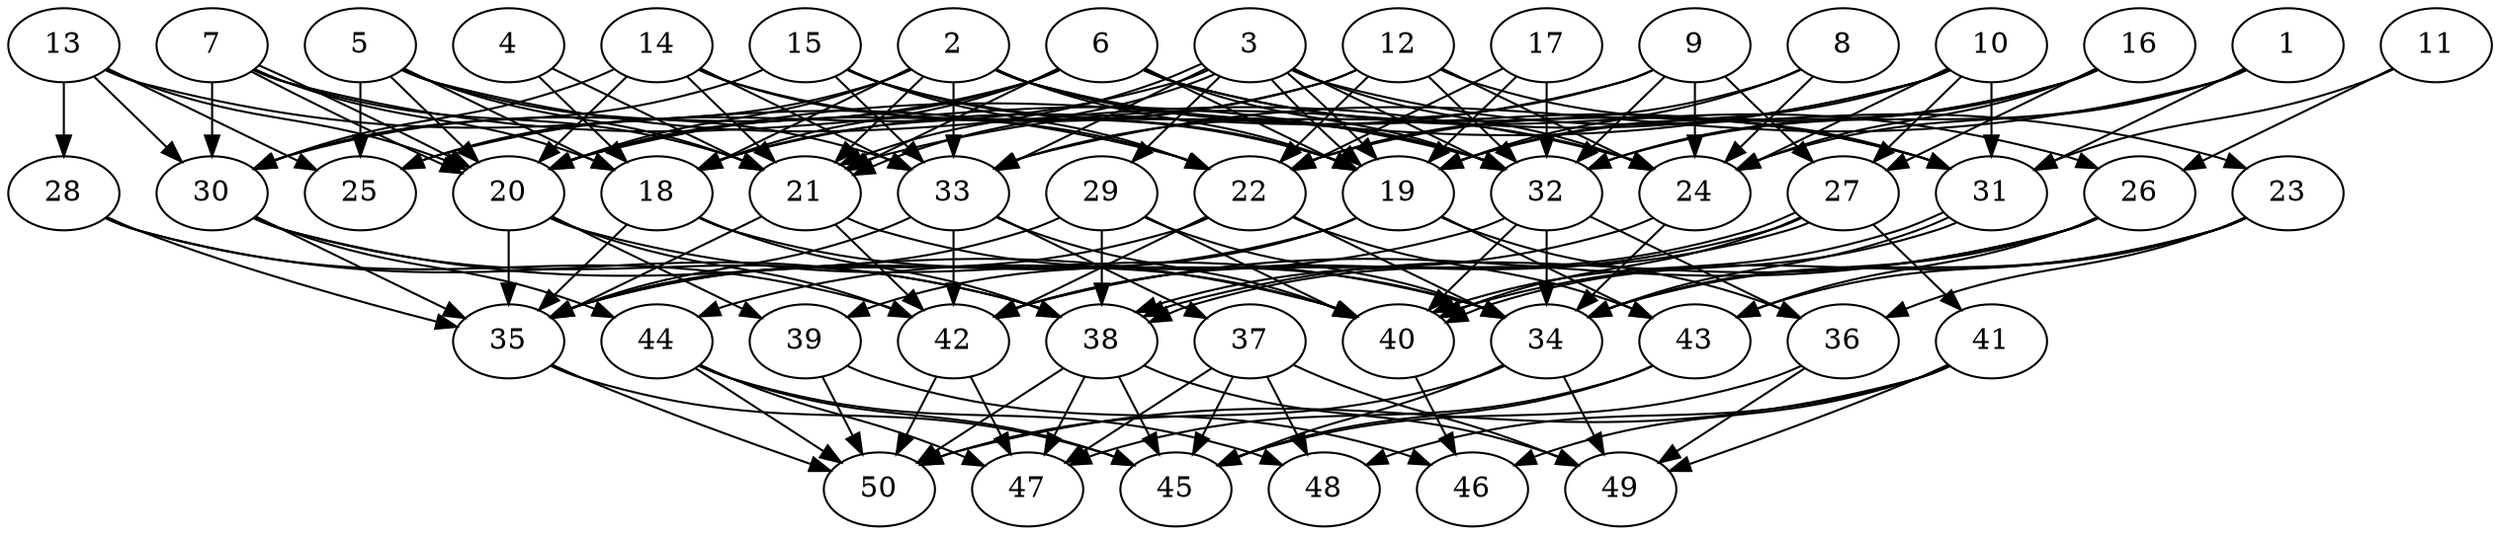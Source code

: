 // DAG automatically generated by daggen at Thu Oct  3 14:07:57 2019
// ./daggen --dot -n 50 --ccr 0.3 --fat 0.7 --regular 0.7 --density 0.6 --mindata 5242880 --maxdata 52428800 
digraph G {
  1 [size="127593813", alpha="0.18", expect_size="38278144"] 
  1 -> 24 [size ="38278144"]
  1 -> 31 [size ="38278144"]
  1 -> 32 [size ="38278144"]
  1 -> 33 [size ="38278144"]
  2 [size="93440000", alpha="0.08", expect_size="28032000"] 
  2 -> 18 [size ="28032000"]
  2 -> 19 [size ="28032000"]
  2 -> 20 [size ="28032000"]
  2 -> 21 [size ="28032000"]
  2 -> 24 [size ="28032000"]
  2 -> 25 [size ="28032000"]
  2 -> 31 [size ="28032000"]
  2 -> 32 [size ="28032000"]
  2 -> 33 [size ="28032000"]
  3 [size="71437653", alpha="0.07", expect_size="21431296"] 
  3 -> 19 [size ="21431296"]
  3 -> 19 [size ="21431296"]
  3 -> 21 [size ="21431296"]
  3 -> 21 [size ="21431296"]
  3 -> 23 [size ="21431296"]
  3 -> 24 [size ="21431296"]
  3 -> 25 [size ="21431296"]
  3 -> 29 [size ="21431296"]
  3 -> 32 [size ="21431296"]
  3 -> 33 [size ="21431296"]
  4 [size="84578987", alpha="0.13", expect_size="25373696"] 
  4 -> 18 [size ="25373696"]
  4 -> 21 [size ="25373696"]
  5 [size="127300267", alpha="0.20", expect_size="38190080"] 
  5 -> 18 [size ="38190080"]
  5 -> 20 [size ="38190080"]
  5 -> 21 [size ="38190080"]
  5 -> 24 [size ="38190080"]
  5 -> 25 [size ="38190080"]
  5 -> 33 [size ="38190080"]
  6 [size="18636800", alpha="0.03", expect_size="5591040"] 
  6 -> 18 [size ="5591040"]
  6 -> 19 [size ="5591040"]
  6 -> 20 [size ="5591040"]
  6 -> 21 [size ="5591040"]
  6 -> 26 [size ="5591040"]
  6 -> 30 [size ="5591040"]
  6 -> 31 [size ="5591040"]
  6 -> 32 [size ="5591040"]
  7 [size="111974400", alpha="0.20", expect_size="33592320"] 
  7 -> 18 [size ="33592320"]
  7 -> 20 [size ="33592320"]
  7 -> 20 [size ="33592320"]
  7 -> 21 [size ="33592320"]
  7 -> 30 [size ="33592320"]
  7 -> 32 [size ="33592320"]
  8 [size="89627307", alpha="0.15", expect_size="26888192"] 
  8 -> 19 [size ="26888192"]
  8 -> 22 [size ="26888192"]
  8 -> 24 [size ="26888192"]
  9 [size="73598293", alpha="0.02", expect_size="22079488"] 
  9 -> 18 [size ="22079488"]
  9 -> 24 [size ="22079488"]
  9 -> 27 [size ="22079488"]
  9 -> 32 [size ="22079488"]
  9 -> 33 [size ="22079488"]
  10 [size="31491413", alpha="0.04", expect_size="9447424"] 
  10 -> 19 [size ="9447424"]
  10 -> 20 [size ="9447424"]
  10 -> 21 [size ="9447424"]
  10 -> 24 [size ="9447424"]
  10 -> 27 [size ="9447424"]
  10 -> 31 [size ="9447424"]
  11 [size="62238720", alpha="0.20", expect_size="18671616"] 
  11 -> 26 [size ="18671616"]
  11 -> 31 [size ="18671616"]
  12 [size="48390827", alpha="0.12", expect_size="14517248"] 
  12 -> 18 [size ="14517248"]
  12 -> 20 [size ="14517248"]
  12 -> 22 [size ="14517248"]
  12 -> 24 [size ="14517248"]
  12 -> 31 [size ="14517248"]
  12 -> 32 [size ="14517248"]
  13 [size="111650133", alpha="0.14", expect_size="33495040"] 
  13 -> 20 [size ="33495040"]
  13 -> 22 [size ="33495040"]
  13 -> 25 [size ="33495040"]
  13 -> 28 [size ="33495040"]
  13 -> 30 [size ="33495040"]
  14 [size="163580587", alpha="0.11", expect_size="49074176"] 
  14 -> 19 [size ="49074176"]
  14 -> 20 [size ="49074176"]
  14 -> 21 [size ="49074176"]
  14 -> 22 [size ="49074176"]
  14 -> 30 [size ="49074176"]
  14 -> 33 [size ="49074176"]
  15 [size="106461867", alpha="0.11", expect_size="31938560"] 
  15 -> 19 [size ="31938560"]
  15 -> 22 [size ="31938560"]
  15 -> 30 [size ="31938560"]
  15 -> 32 [size ="31938560"]
  15 -> 33 [size ="31938560"]
  16 [size="105400320", alpha="0.01", expect_size="31620096"] 
  16 -> 19 [size ="31620096"]
  16 -> 22 [size ="31620096"]
  16 -> 24 [size ="31620096"]
  16 -> 27 [size ="31620096"]
  16 -> 32 [size ="31620096"]
  17 [size="127897600", alpha="0.02", expect_size="38369280"] 
  17 -> 19 [size ="38369280"]
  17 -> 22 [size ="38369280"]
  17 -> 32 [size ="38369280"]
  18 [size="127023787", alpha="0.20", expect_size="38107136"] 
  18 -> 35 [size ="38107136"]
  18 -> 38 [size ="38107136"]
  18 -> 40 [size ="38107136"]
  19 [size="84715520", alpha="0.17", expect_size="25414656"] 
  19 -> 35 [size ="25414656"]
  19 -> 36 [size ="25414656"]
  19 -> 39 [size ="25414656"]
  19 -> 43 [size ="25414656"]
  20 [size="99331413", alpha="0.07", expect_size="29799424"] 
  20 -> 34 [size ="29799424"]
  20 -> 35 [size ="29799424"]
  20 -> 39 [size ="29799424"]
  20 -> 42 [size ="29799424"]
  21 [size="134406827", alpha="0.12", expect_size="40322048"] 
  21 -> 34 [size ="40322048"]
  21 -> 35 [size ="40322048"]
  21 -> 42 [size ="40322048"]
  22 [size="131553280", alpha="0.07", expect_size="39465984"] 
  22 -> 34 [size ="39465984"]
  22 -> 35 [size ="39465984"]
  22 -> 42 [size ="39465984"]
  22 -> 43 [size ="39465984"]
  23 [size="66959360", alpha="0.08", expect_size="20087808"] 
  23 -> 34 [size ="20087808"]
  23 -> 36 [size ="20087808"]
  23 -> 40 [size ="20087808"]
  23 -> 43 [size ="20087808"]
  24 [size="20480000", alpha="0.18", expect_size="6144000"] 
  24 -> 34 [size ="6144000"]
  24 -> 42 [size ="6144000"]
  25 [size="108608853", alpha="0.02", expect_size="32582656"] 
  26 [size="40253440", alpha="0.06", expect_size="12076032"] 
  26 -> 34 [size ="12076032"]
  26 -> 38 [size ="12076032"]
  26 -> 42 [size ="12076032"]
  26 -> 43 [size ="12076032"]
  27 [size="48390827", alpha="0.02", expect_size="14517248"] 
  27 -> 38 [size ="14517248"]
  27 -> 38 [size ="14517248"]
  27 -> 40 [size ="14517248"]
  27 -> 41 [size ="14517248"]
  27 -> 42 [size ="14517248"]
  28 [size="67003733", alpha="0.07", expect_size="20101120"] 
  28 -> 35 [size ="20101120"]
  28 -> 38 [size ="20101120"]
  28 -> 42 [size ="20101120"]
  29 [size="63102293", alpha="0.19", expect_size="18930688"] 
  29 -> 34 [size ="18930688"]
  29 -> 35 [size ="18930688"]
  29 -> 38 [size ="18930688"]
  29 -> 40 [size ="18930688"]
  30 [size="35990187", alpha="0.13", expect_size="10797056"] 
  30 -> 35 [size ="10797056"]
  30 -> 38 [size ="10797056"]
  30 -> 40 [size ="10797056"]
  30 -> 44 [size ="10797056"]
  31 [size="94044160", alpha="0.13", expect_size="28213248"] 
  31 -> 34 [size ="28213248"]
  31 -> 40 [size ="28213248"]
  31 -> 40 [size ="28213248"]
  32 [size="32819200", alpha="0.17", expect_size="9845760"] 
  32 -> 34 [size ="9845760"]
  32 -> 36 [size ="9845760"]
  32 -> 40 [size ="9845760"]
  32 -> 44 [size ="9845760"]
  33 [size="85562027", alpha="0.13", expect_size="25668608"] 
  33 -> 35 [size ="25668608"]
  33 -> 37 [size ="25668608"]
  33 -> 40 [size ="25668608"]
  33 -> 42 [size ="25668608"]
  34 [size="148947627", alpha="0.07", expect_size="44684288"] 
  34 -> 45 [size ="44684288"]
  34 -> 49 [size ="44684288"]
  34 -> 50 [size ="44684288"]
  35 [size="132795733", alpha="0.13", expect_size="39838720"] 
  35 -> 45 [size ="39838720"]
  35 -> 50 [size ="39838720"]
  36 [size="146937173", alpha="0.09", expect_size="44081152"] 
  36 -> 45 [size ="44081152"]
  36 -> 49 [size ="44081152"]
  37 [size="35242667", alpha="0.00", expect_size="10572800"] 
  37 -> 45 [size ="10572800"]
  37 -> 47 [size ="10572800"]
  37 -> 48 [size ="10572800"]
  37 -> 49 [size ="10572800"]
  38 [size="49503573", alpha="0.05", expect_size="14851072"] 
  38 -> 45 [size ="14851072"]
  38 -> 47 [size ="14851072"]
  38 -> 49 [size ="14851072"]
  38 -> 50 [size ="14851072"]
  39 [size="104577707", alpha="0.18", expect_size="31373312"] 
  39 -> 46 [size ="31373312"]
  39 -> 50 [size ="31373312"]
  40 [size="99307520", alpha="0.02", expect_size="29792256"] 
  40 -> 46 [size ="29792256"]
  41 [size="47704747", alpha="0.01", expect_size="14311424"] 
  41 -> 46 [size ="14311424"]
  41 -> 48 [size ="14311424"]
  41 -> 49 [size ="14311424"]
  41 -> 50 [size ="14311424"]
  42 [size="151825067", alpha="0.14", expect_size="45547520"] 
  42 -> 47 [size ="45547520"]
  42 -> 50 [size ="45547520"]
  43 [size="128003413", alpha="0.13", expect_size="38401024"] 
  43 -> 45 [size ="38401024"]
  43 -> 47 [size ="38401024"]
  44 [size="70420480", alpha="0.13", expect_size="21126144"] 
  44 -> 45 [size ="21126144"]
  44 -> 47 [size ="21126144"]
  44 -> 48 [size ="21126144"]
  44 -> 50 [size ="21126144"]
  45 [size="125180587", alpha="0.04", expect_size="37554176"] 
  46 [size="66693120", alpha="0.18", expect_size="20007936"] 
  47 [size="140175360", alpha="0.16", expect_size="42052608"] 
  48 [size="141479253", alpha="0.01", expect_size="42443776"] 
  49 [size="22862507", alpha="0.11", expect_size="6858752"] 
  50 [size="166147413", alpha="0.04", expect_size="49844224"] 
}
